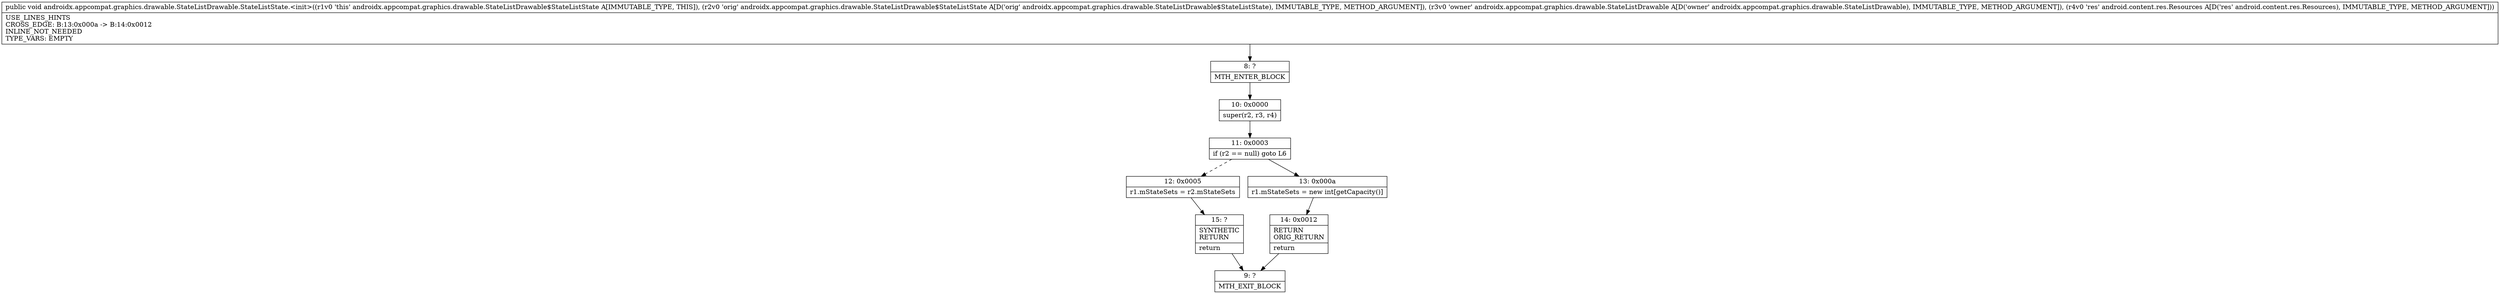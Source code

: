 digraph "CFG forandroidx.appcompat.graphics.drawable.StateListDrawable.StateListState.\<init\>(Landroidx\/appcompat\/graphics\/drawable\/StateListDrawable$StateListState;Landroidx\/appcompat\/graphics\/drawable\/StateListDrawable;Landroid\/content\/res\/Resources;)V" {
Node_8 [shape=record,label="{8\:\ ?|MTH_ENTER_BLOCK\l}"];
Node_10 [shape=record,label="{10\:\ 0x0000|super(r2, r3, r4)\l}"];
Node_11 [shape=record,label="{11\:\ 0x0003|if (r2 == null) goto L6\l}"];
Node_12 [shape=record,label="{12\:\ 0x0005|r1.mStateSets = r2.mStateSets\l}"];
Node_15 [shape=record,label="{15\:\ ?|SYNTHETIC\lRETURN\l|return\l}"];
Node_9 [shape=record,label="{9\:\ ?|MTH_EXIT_BLOCK\l}"];
Node_13 [shape=record,label="{13\:\ 0x000a|r1.mStateSets = new int[getCapacity()]\l}"];
Node_14 [shape=record,label="{14\:\ 0x0012|RETURN\lORIG_RETURN\l|return\l}"];
MethodNode[shape=record,label="{public void androidx.appcompat.graphics.drawable.StateListDrawable.StateListState.\<init\>((r1v0 'this' androidx.appcompat.graphics.drawable.StateListDrawable$StateListState A[IMMUTABLE_TYPE, THIS]), (r2v0 'orig' androidx.appcompat.graphics.drawable.StateListDrawable$StateListState A[D('orig' androidx.appcompat.graphics.drawable.StateListDrawable$StateListState), IMMUTABLE_TYPE, METHOD_ARGUMENT]), (r3v0 'owner' androidx.appcompat.graphics.drawable.StateListDrawable A[D('owner' androidx.appcompat.graphics.drawable.StateListDrawable), IMMUTABLE_TYPE, METHOD_ARGUMENT]), (r4v0 'res' android.content.res.Resources A[D('res' android.content.res.Resources), IMMUTABLE_TYPE, METHOD_ARGUMENT]))  | USE_LINES_HINTS\lCROSS_EDGE: B:13:0x000a \-\> B:14:0x0012\lINLINE_NOT_NEEDED\lTYPE_VARS: EMPTY\l}"];
MethodNode -> Node_8;Node_8 -> Node_10;
Node_10 -> Node_11;
Node_11 -> Node_12[style=dashed];
Node_11 -> Node_13;
Node_12 -> Node_15;
Node_15 -> Node_9;
Node_13 -> Node_14;
Node_14 -> Node_9;
}

